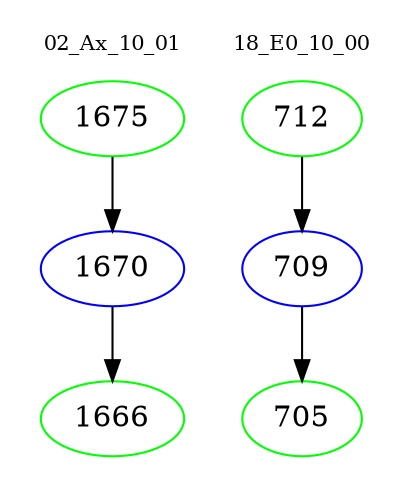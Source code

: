 digraph{
subgraph cluster_0 {
color = white
label = "02_Ax_10_01";
fontsize=10;
T0_1675 [label="1675", color="green"]
T0_1675 -> T0_1670 [color="black"]
T0_1670 [label="1670", color="blue"]
T0_1670 -> T0_1666 [color="black"]
T0_1666 [label="1666", color="green"]
}
subgraph cluster_1 {
color = white
label = "18_E0_10_00";
fontsize=10;
T1_712 [label="712", color="green"]
T1_712 -> T1_709 [color="black"]
T1_709 [label="709", color="blue"]
T1_709 -> T1_705 [color="black"]
T1_705 [label="705", color="green"]
}
}
